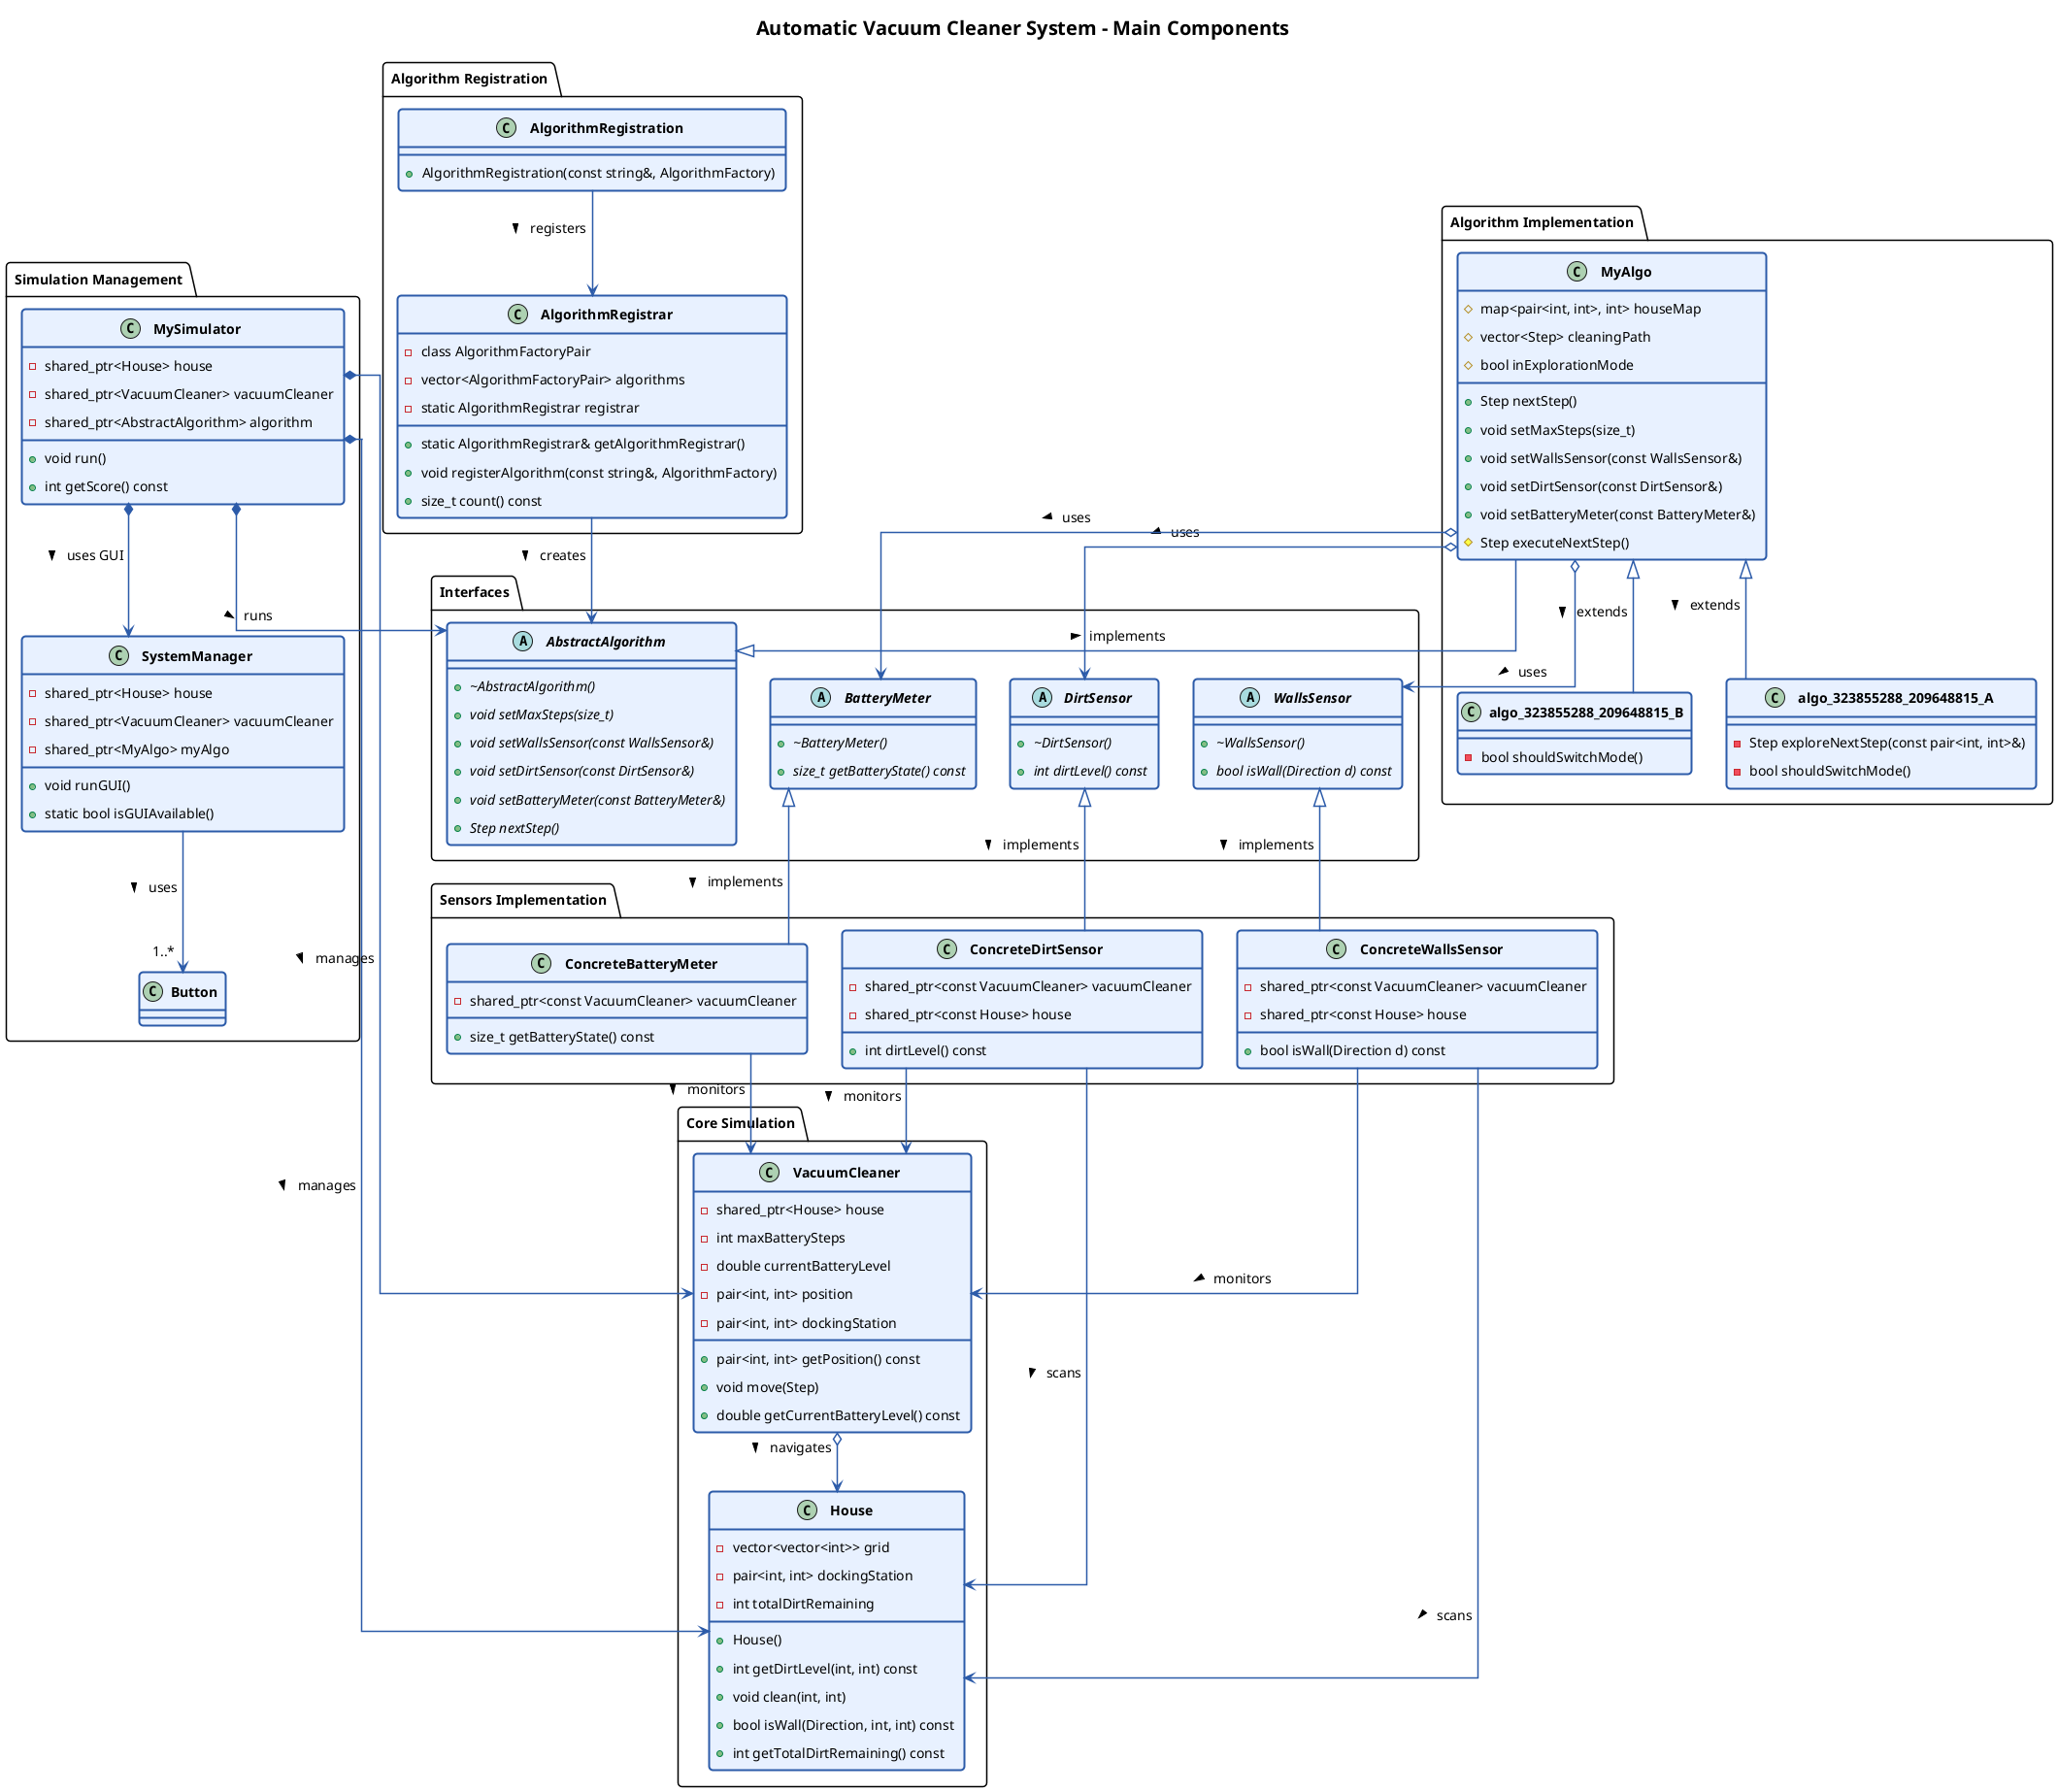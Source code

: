 @startuml Automatic_Vacuum_Cleaner_Overview

' Global styling to improve readability
skinparam {
  DefaultFontSize 14
  DefaultFontName Arial
  BackgroundColor white
  TitleFontSize 20
  ClassFontSize 16
  ClassAttributeFontSize 14
  ClassStereotypeFontSize 12
  padding 5
  roundCorner 8
  classFontStyle bold
  ClassBackgroundColor #E8F1FF
  ClassBorderColor #2C5BA9
  ClassBorderThickness 2
  ArrowColor #2C5BA9
  ArrowThickness 1.5
  shadowing false
  linetype ortho
}

title "Automatic Vacuum Cleaner System - Main Components"

' Use packages to organize components logically
package "Interfaces" {
  abstract "AbstractAlgorithm" as AA {
    +{abstract} ~AbstractAlgorithm()
    +{abstract} void setMaxSteps(size_t)
    +{abstract} void setWallsSensor(const WallsSensor&)
    +{abstract} void setDirtSensor(const DirtSensor&)
    +{abstract} void setBatteryMeter(const BatteryMeter&)
    +{abstract} Step nextStep()
  }
  
  abstract "WallsSensor" as WS {
    +{abstract} ~WallsSensor()
    +{abstract} bool isWall(Direction d) const
  }
  
  abstract "DirtSensor" as DS {
    +{abstract} ~DirtSensor()
    +{abstract} int dirtLevel() const
  }
  
  abstract "BatteryMeter" as BM {
    +{abstract} ~BatteryMeter()
    +{abstract} size_t getBatteryState() const
  }
}

package "Core Simulation" {
  class "House" as H {
    -vector<vector<int>> grid
    -pair<int, int> dockingStation
    -int totalDirtRemaining
    +House()
    +int getDirtLevel(int, int) const
    +void clean(int, int)
    +bool isWall(Direction, int, int) const
    +int getTotalDirtRemaining() const
    '...additional methods
  }
  
  class "VacuumCleaner" as VC {
    -shared_ptr<House> house
    -int maxBatterySteps
    -double currentBatteryLevel
    -pair<int, int> position
    -pair<int, int> dockingStation
    +pair<int, int> getPosition() const
    +void move(Step)
    +double getCurrentBatteryLevel() const
    '...additional methods
  }
}

package "Algorithm Implementation" {
  class "MyAlgo" as MA {
    #map<pair<int, int>, int> houseMap
    #vector<Step> cleaningPath
    #bool inExplorationMode
    '...additional attributes
    +Step nextStep()
    +void setMaxSteps(size_t)
    +void setWallsSensor(const WallsSensor&)
    +void setDirtSensor(const DirtSensor&)
    +void setBatteryMeter(const BatteryMeter&)
    #Step executeNextStep()
  }
  
  class "algo_323855288_209648815_A" as A1 {
    -Step exploreNextStep(const pair<int, int>&)
    -bool shouldSwitchMode()
    '...implementation details
  }
  
  class "algo_323855288_209648815_B" as A2 {
    -bool shouldSwitchMode()
    '...implementation details
  }
}

package "Sensors Implementation" {
  class "ConcreteWallsSensor" as CWS {
    -shared_ptr<const VacuumCleaner> vacuumCleaner
    -shared_ptr<const House> house
    +bool isWall(Direction d) const
  }
  
  class "ConcreteDirtSensor" as CDS {
    -shared_ptr<const VacuumCleaner> vacuumCleaner
    -shared_ptr<const House> house
    +int dirtLevel() const
  }
  
  class "ConcreteBatteryMeter" as CBM {
    -shared_ptr<const VacuumCleaner> vacuumCleaner
    +size_t getBatteryState() const
  }
}

package "Simulation Management" {
  class "MySimulator" as MS {
    -shared_ptr<House> house
    -shared_ptr<VacuumCleaner> vacuumCleaner
    -shared_ptr<AbstractAlgorithm> algorithm
    '...additional attributes
    +void run()
    +int getScore() const
  }
  
  class "SystemManager" as SM {
    -shared_ptr<House> house
    -shared_ptr<VacuumCleaner> vacuumCleaner
    -shared_ptr<MyAlgo> myAlgo
    '...additional attributes
    +void runGUI()
    +static bool isGUIAvailable()
  }
  
  class "Button" as BTN {
    '...UI component
  }
}

package "Algorithm Registration" {
  class "AlgorithmRegistrar" as AR {
    -class AlgorithmFactoryPair
    -vector<AlgorithmFactoryPair> algorithms
    -static AlgorithmRegistrar registrar
    +static AlgorithmRegistrar& getAlgorithmRegistrar()
    +void registerAlgorithm(const string&, AlgorithmFactory)
    +size_t count() const
  }
  
  class "AlgorithmRegistration" as AREG {
    +AlgorithmRegistration(const string&, AlgorithmFactory)
  }
}

' Key relationships between components
AA <|-- MA : implements >
MA <|-- A1 : extends >
MA <|-- A2 : extends >

WS <|-- CWS : implements >
DS <|-- CDS : implements >
BM <|-- CBM : implements >

MS *--> H : manages >
MS *--> VC : manages >
MS *--> AA : runs >
MS *--> SM : uses GUI >

CWS --> VC : monitors >
CWS --> H : scans >
CDS --> VC : monitors >
CDS --> H : scans >
CBM --> VC : monitors >

MA o--> WS : uses >
MA o--> DS : uses >
MA o--> BM : uses >

VC o--> H : navigates >

SM --> "1..*" BTN : uses >

AREG --> AR : registers >
AR --> AA : creates >

@enduml
